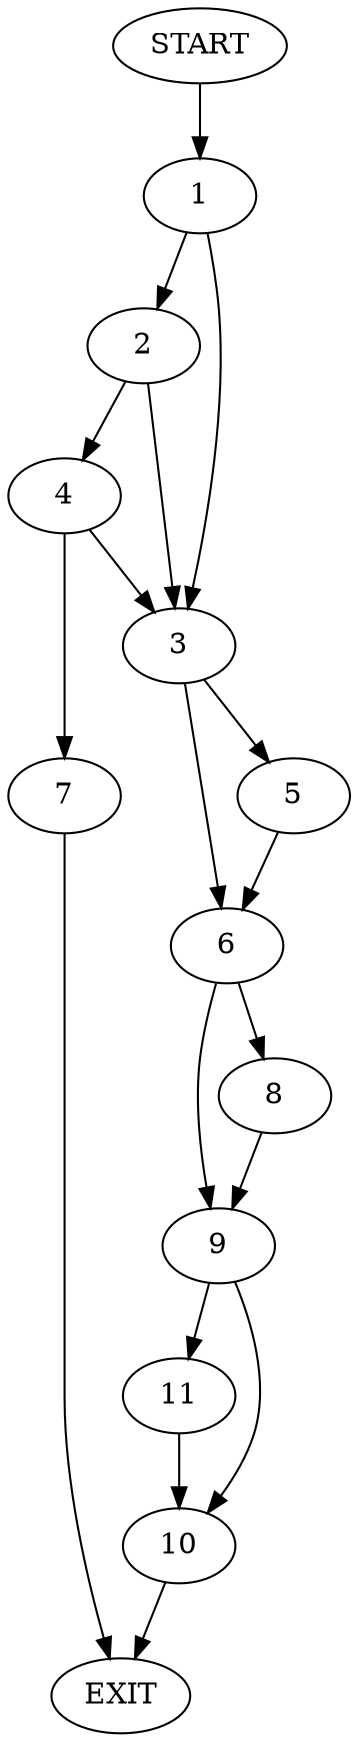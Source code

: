 digraph {
0 [label="START"]
12 [label="EXIT"]
0 -> 1
1 -> 2
1 -> 3
2 -> 3
2 -> 4
3 -> 5
3 -> 6
4 -> 7
4 -> 3
7 -> 12
6 -> 8
6 -> 9
5 -> 6
8 -> 9
9 -> 10
9 -> 11
11 -> 10
10 -> 12
}
